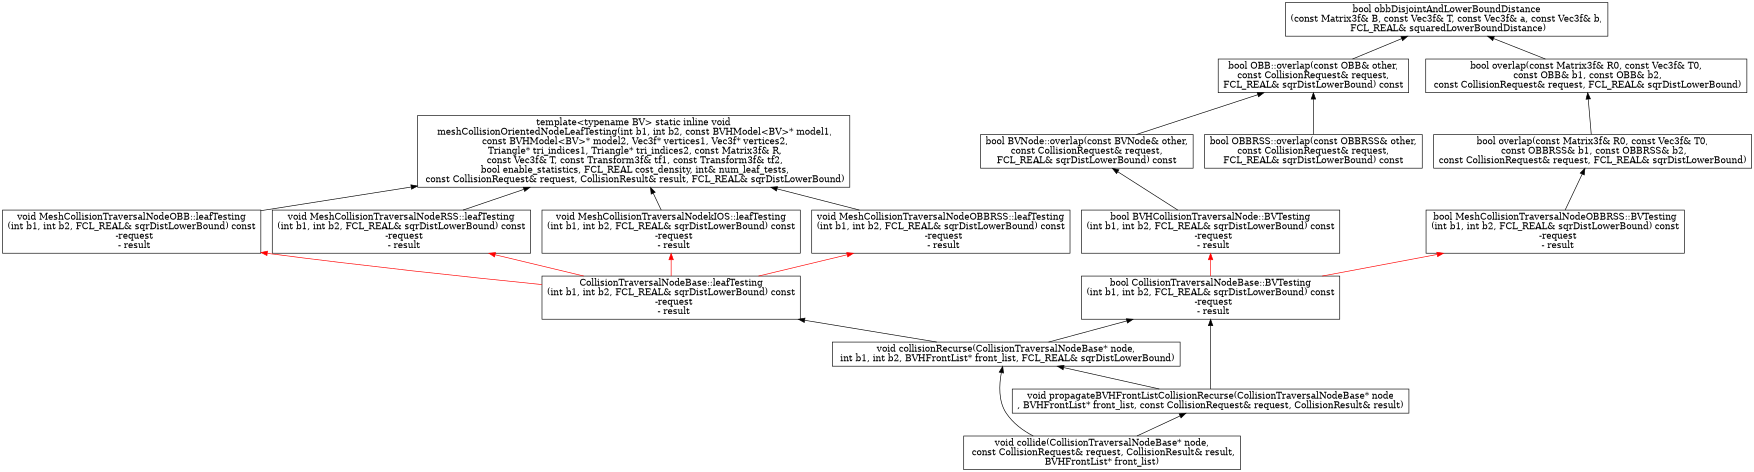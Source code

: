 digraph CD  {

	rankdir = BT
	compound=true
        size = 11.7

        "bool OBB::overlap(const OBB& other,\nconst CollisionRequest& request,\nFCL_REAL& sqrDistLowerBound) const" [shape = box]
        "bool OBBRSS::overlap(const OBBRSS& other,\nconst CollisionRequest& request,\nFCL_REAL& sqrDistLowerBound) const" [shape = box]
        "bool overlap(const Matrix3f& R0, const Vec3f& T0,\n const OBB& b1, const OBB& b2,\n const CollisionRequest& request, FCL_REAL& sqrDistLowerBound)" [shape = box]
        "bool overlap(const Matrix3f& R0, const Vec3f& T0,\n const OBBRSS& b1, const OBBRSS& b2,\nconst CollisionRequest& request, FCL_REAL& sqrDistLowerBound)" [shape = box]
        "bool BVNode::overlap(const BVNode& other,\nconst CollisionRequest& request,\nFCL_REAL& sqrDistLowerBound) const" [shape = box]
        "bool BVHCollisionTraversalNode::BVTesting\n(int b1, int b2, FCL_REAL& sqrDistLowerBound) const\n  -request\n  - result" [shape = box]
        "bool CollisionTraversalNodeBase::BVTesting\n(int b1, int b2, FCL_REAL& sqrDistLowerBound) const\n  -request\n  - result" [shape = box]
        "void collide(CollisionTraversalNodeBase* node,\n const CollisionRequest& request, CollisionResult& result,\nBVHFrontList* front_list)" [shape = box]
        "void collisionRecurse(CollisionTraversalNodeBase* node,\n int b1, int b2, BVHFrontList* front_list, FCL_REAL& sqrDistLowerBound)" [shape = box]
        "void propagateBVHFrontListCollisionRecurse(CollisionTraversalNodeBase* node\n, BVHFrontList* front_list, const CollisionRequest& request, CollisionResult& result)" [shape = box]
        "template<typename BV> static inline void\n meshCollisionOrientedNodeLeafTesting(int b1, int b2, const BVHModel<BV>* model1,\n const BVHModel<BV>* model2, Vec3f* vertices1, Vec3f* vertices2,\n Triangle* tri_indices1, Triangle* tri_indices2, const Matrix3f& R,\n const Vec3f& T, const Transform3f& tf1, const Transform3f& tf2,\n bool enable_statistics, FCL_REAL cost_density, int& num_leaf_tests,\n const CollisionRequest& request, CollisionResult& result, FCL_REAL& sqrDistLowerBound)" [shape = box]
        "void MeshCollisionTraversalNodeOBB::leafTesting\n(int b1, int b2, FCL_REAL& sqrDistLowerBound) const\n  -request\n  - result" [shape = box]
        "void MeshCollisionTraversalNodeRSS::leafTesting\n(int b1, int b2, FCL_REAL& sqrDistLowerBound) const\n  -request\n  - result" [shape = box]
        "void MeshCollisionTraversalNodekIOS::leafTesting\n(int b1, int b2, FCL_REAL& sqrDistLowerBound) const\n  -request\n  - result" [shape = box]
        "bool MeshCollisionTraversalNodeOBBRSS::BVTesting\n(int b1, int b2, FCL_REAL& sqrDistLowerBound) const\n  -request\n  - result" [shape = box]
        "void MeshCollisionTraversalNodeOBBRSS::leafTesting\n(int b1, int b2, FCL_REAL& sqrDistLowerBound) const\n  -request\n  - result" [shape = box]
        "CollisionTraversalNodeBase::leafTesting\n(int b1, int b2, FCL_REAL& sqrDistLowerBound) const\n  -request\n  - result" [shape = box]
        "bool obbDisjointAndLowerBoundDistance\n(const Matrix3f& B, const Vec3f& T, const Vec3f& a, const Vec3f& b,\n FCL_REAL& squaredLowerBoundDistance)" [shape = box]

        "bool OBB::overlap(const OBB& other,\nconst CollisionRequest& request,\nFCL_REAL& sqrDistLowerBound) const" -> "bool obbDisjointAndLowerBoundDistance\n(const Matrix3f& B, const Vec3f& T, const Vec3f& a, const Vec3f& b,\n FCL_REAL& squaredLowerBoundDistance)"
        "bool overlap(const Matrix3f& R0, const Vec3f& T0,\n const OBB& b1, const OBB& b2,\n const CollisionRequest& request, FCL_REAL& sqrDistLowerBound)" -> "bool obbDisjointAndLowerBoundDistance\n(const Matrix3f& B, const Vec3f& T, const Vec3f& a, const Vec3f& b,\n FCL_REAL& squaredLowerBoundDistance)"
        "bool overlap(const Matrix3f& R0, const Vec3f& T0,\n const OBBRSS& b1, const OBBRSS& b2,\nconst CollisionRequest& request, FCL_REAL& sqrDistLowerBound)" -> "bool overlap(const Matrix3f& R0, const Vec3f& T0,\n const OBB& b1, const OBB& b2,\n const CollisionRequest& request, FCL_REAL& sqrDistLowerBound)"
        "void collide(CollisionTraversalNodeBase* node,\n const CollisionRequest& request, CollisionResult& result,\nBVHFrontList* front_list)"-> "void propagateBVHFrontListCollisionRecurse(CollisionTraversalNodeBase* node\n, BVHFrontList* front_list, const CollisionRequest& request, CollisionResult& result)"
        "void collide(CollisionTraversalNodeBase* node,\n const CollisionRequest& request, CollisionResult& result,\nBVHFrontList* front_list)" -> "void collisionRecurse(CollisionTraversalNodeBase* node,\n int b1, int b2, BVHFrontList* front_list, FCL_REAL& sqrDistLowerBound)"
        "void collisionRecurse(CollisionTraversalNodeBase* node,\n int b1, int b2, BVHFrontList* front_list, FCL_REAL& sqrDistLowerBound)" -> "bool CollisionTraversalNodeBase::BVTesting\n(int b1, int b2, FCL_REAL& sqrDistLowerBound) const\n  -request\n  - result"
        "void collisionRecurse(CollisionTraversalNodeBase* node,\n int b1, int b2, BVHFrontList* front_list, FCL_REAL& sqrDistLowerBound)" -> "CollisionTraversalNodeBase::leafTesting\n(int b1, int b2, FCL_REAL& sqrDistLowerBound) const\n  -request\n  - result"
        "void propagateBVHFrontListCollisionRecurse(CollisionTraversalNodeBase* node\n, BVHFrontList* front_list, const CollisionRequest& request, CollisionResult& result)" -> "void collisionRecurse(CollisionTraversalNodeBase* node,\n int b1, int b2, BVHFrontList* front_list, FCL_REAL& sqrDistLowerBound)"
        "void propagateBVHFrontListCollisionRecurse(CollisionTraversalNodeBase* node\n, BVHFrontList* front_list, const CollisionRequest& request, CollisionResult& result)" -> "bool CollisionTraversalNodeBase::BVTesting\n(int b1, int b2, FCL_REAL& sqrDistLowerBound) const\n  -request\n  - result"
        "void MeshCollisionTraversalNodeOBB::leafTesting\n(int b1, int b2, FCL_REAL& sqrDistLowerBound) const\n  -request\n  - result"-> "template<typename BV> static inline void\n meshCollisionOrientedNodeLeafTesting(int b1, int b2, const BVHModel<BV>* model1,\n const BVHModel<BV>* model2, Vec3f* vertices1, Vec3f* vertices2,\n Triangle* tri_indices1, Triangle* tri_indices2, const Matrix3f& R,\n const Vec3f& T, const Transform3f& tf1, const Transform3f& tf2,\n bool enable_statistics, FCL_REAL cost_density, int& num_leaf_tests,\n const CollisionRequest& request, CollisionResult& result, FCL_REAL& sqrDistLowerBound)"
      "void MeshCollisionTraversalNodeRSS::leafTesting\n(int b1, int b2, FCL_REAL& sqrDistLowerBound) const\n  -request\n  - result" -> "template<typename BV> static inline void\n meshCollisionOrientedNodeLeafTesting(int b1, int b2, const BVHModel<BV>* model1,\n const BVHModel<BV>* model2, Vec3f* vertices1, Vec3f* vertices2,\n Triangle* tri_indices1, Triangle* tri_indices2, const Matrix3f& R,\n const Vec3f& T, const Transform3f& tf1, const Transform3f& tf2,\n bool enable_statistics, FCL_REAL cost_density, int& num_leaf_tests,\n const CollisionRequest& request, CollisionResult& result, FCL_REAL& sqrDistLowerBound)"
      "void MeshCollisionTraversalNodekIOS::leafTesting\n(int b1, int b2, FCL_REAL& sqrDistLowerBound) const\n  -request\n  - result" -> "template<typename BV> static inline void\n meshCollisionOrientedNodeLeafTesting(int b1, int b2, const BVHModel<BV>* model1,\n const BVHModel<BV>* model2, Vec3f* vertices1, Vec3f* vertices2,\n Triangle* tri_indices1, Triangle* tri_indices2, const Matrix3f& R,\n const Vec3f& T, const Transform3f& tf1, const Transform3f& tf2,\n bool enable_statistics, FCL_REAL cost_density, int& num_leaf_tests,\n const CollisionRequest& request, CollisionResult& result, FCL_REAL& sqrDistLowerBound)"
"bool MeshCollisionTraversalNodeOBBRSS::BVTesting\n(int b1, int b2, FCL_REAL& sqrDistLowerBound) const\n  -request\n  - result" -> "bool overlap(const Matrix3f& R0, const Vec3f& T0,\n const OBBRSS& b1, const OBBRSS& b2,\nconst CollisionRequest& request, FCL_REAL& sqrDistLowerBound)"
      "void MeshCollisionTraversalNodeOBBRSS::leafTesting\n(int b1, int b2, FCL_REAL& sqrDistLowerBound) const\n  -request\n  - result" -> "template<typename BV> static inline void\n meshCollisionOrientedNodeLeafTesting(int b1, int b2, const BVHModel<BV>* model1,\n const BVHModel<BV>* model2, Vec3f* vertices1, Vec3f* vertices2,\n Triangle* tri_indices1, Triangle* tri_indices2, const Matrix3f& R,\n const Vec3f& T, const Transform3f& tf1, const Transform3f& tf2,\n bool enable_statistics, FCL_REAL cost_density, int& num_leaf_tests,\n const CollisionRequest& request, CollisionResult& result, FCL_REAL& sqrDistLowerBound)"
      "bool CollisionTraversalNodeBase::BVTesting\n(int b1, int b2, FCL_REAL& sqrDistLowerBound) const\n  -request\n  - result" -> "bool MeshCollisionTraversalNodeOBBRSS::BVTesting\n(int b1, int b2, FCL_REAL& sqrDistLowerBound) const\n  -request\n  - result" [color=red]
      "CollisionTraversalNodeBase::leafTesting\n(int b1, int b2, FCL_REAL& sqrDistLowerBound) const\n  -request\n  - result" -> "void MeshCollisionTraversalNodeOBB::leafTesting\n(int b1, int b2, FCL_REAL& sqrDistLowerBound) const\n  -request\n  - result" [color=red]
      "CollisionTraversalNodeBase::leafTesting\n(int b1, int b2, FCL_REAL& sqrDistLowerBound) const\n  -request\n  - result" -> "void MeshCollisionTraversalNodeRSS::leafTesting\n(int b1, int b2, FCL_REAL& sqrDistLowerBound) const\n  -request\n  - result" [color=red]
      "CollisionTraversalNodeBase::leafTesting\n(int b1, int b2, FCL_REAL& sqrDistLowerBound) const\n  -request\n  - result" -> "void MeshCollisionTraversalNodekIOS::leafTesting\n(int b1, int b2, FCL_REAL& sqrDistLowerBound) const\n  -request\n  - result" [color=red]
      "CollisionTraversalNodeBase::leafTesting\n(int b1, int b2, FCL_REAL& sqrDistLowerBound) const\n  -request\n  - result" -> "void MeshCollisionTraversalNodeOBBRSS::leafTesting\n(int b1, int b2, FCL_REAL& sqrDistLowerBound) const\n  -request\n  - result" [color=red]
      "bool CollisionTraversalNodeBase::BVTesting\n(int b1, int b2, FCL_REAL& sqrDistLowerBound) const\n  -request\n  - result" -> "bool BVHCollisionTraversalNode::BVTesting\n(int b1, int b2, FCL_REAL& sqrDistLowerBound) const\n  -request\n  - result" [color = red]
      "bool OBBRSS::overlap(const OBBRSS& other,\nconst CollisionRequest& request,\nFCL_REAL& sqrDistLowerBound) const" -> "bool OBB::overlap(const OBB& other,\nconst CollisionRequest& request,\nFCL_REAL& sqrDistLowerBound) const"
      "bool BVNode::overlap(const BVNode& other,\nconst CollisionRequest& request,\nFCL_REAL& sqrDistLowerBound) const" -> "bool OBB::overlap(const OBB& other,\nconst CollisionRequest& request,\nFCL_REAL& sqrDistLowerBound) const"
      "bool BVHCollisionTraversalNode::BVTesting\n(int b1, int b2, FCL_REAL& sqrDistLowerBound) const\n  -request\n  - result" -> "bool BVNode::overlap(const BVNode& other,\nconst CollisionRequest& request,\nFCL_REAL& sqrDistLowerBound) const"
}